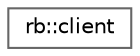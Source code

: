 digraph "Graphical Class Hierarchy"
{
 // LATEX_PDF_SIZE
  bgcolor="transparent";
  edge [fontname=Helvetica,fontsize=10,labelfontname=Helvetica,labelfontsize=10];
  node [fontname=Helvetica,fontsize=10,shape=box,height=0.2,width=0.4];
  rankdir="LR";
  Node0 [label="rb::client",height=0.2,width=0.4,color="grey40", fillcolor="white", style="filled",URL="$classrb_1_1client.html",tooltip="Client class."];
}
